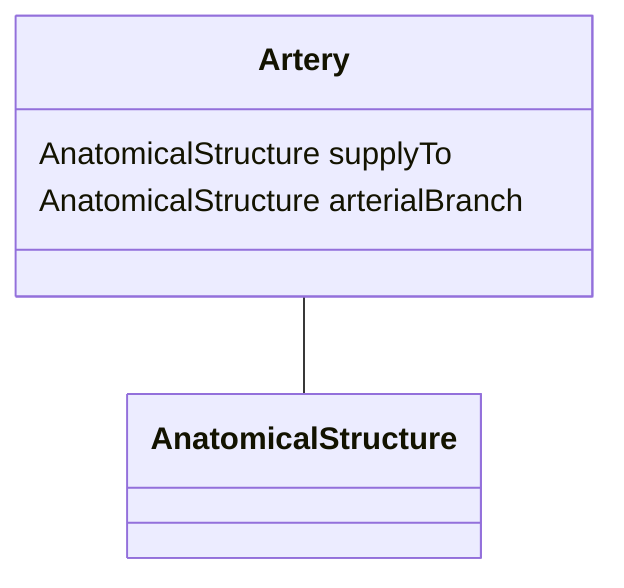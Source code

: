 classDiagram
  Artery -- AnatomicalStructure


class Artery {

  AnatomicalStructure supplyTo
  AnatomicalStructure arterialBranch

 }